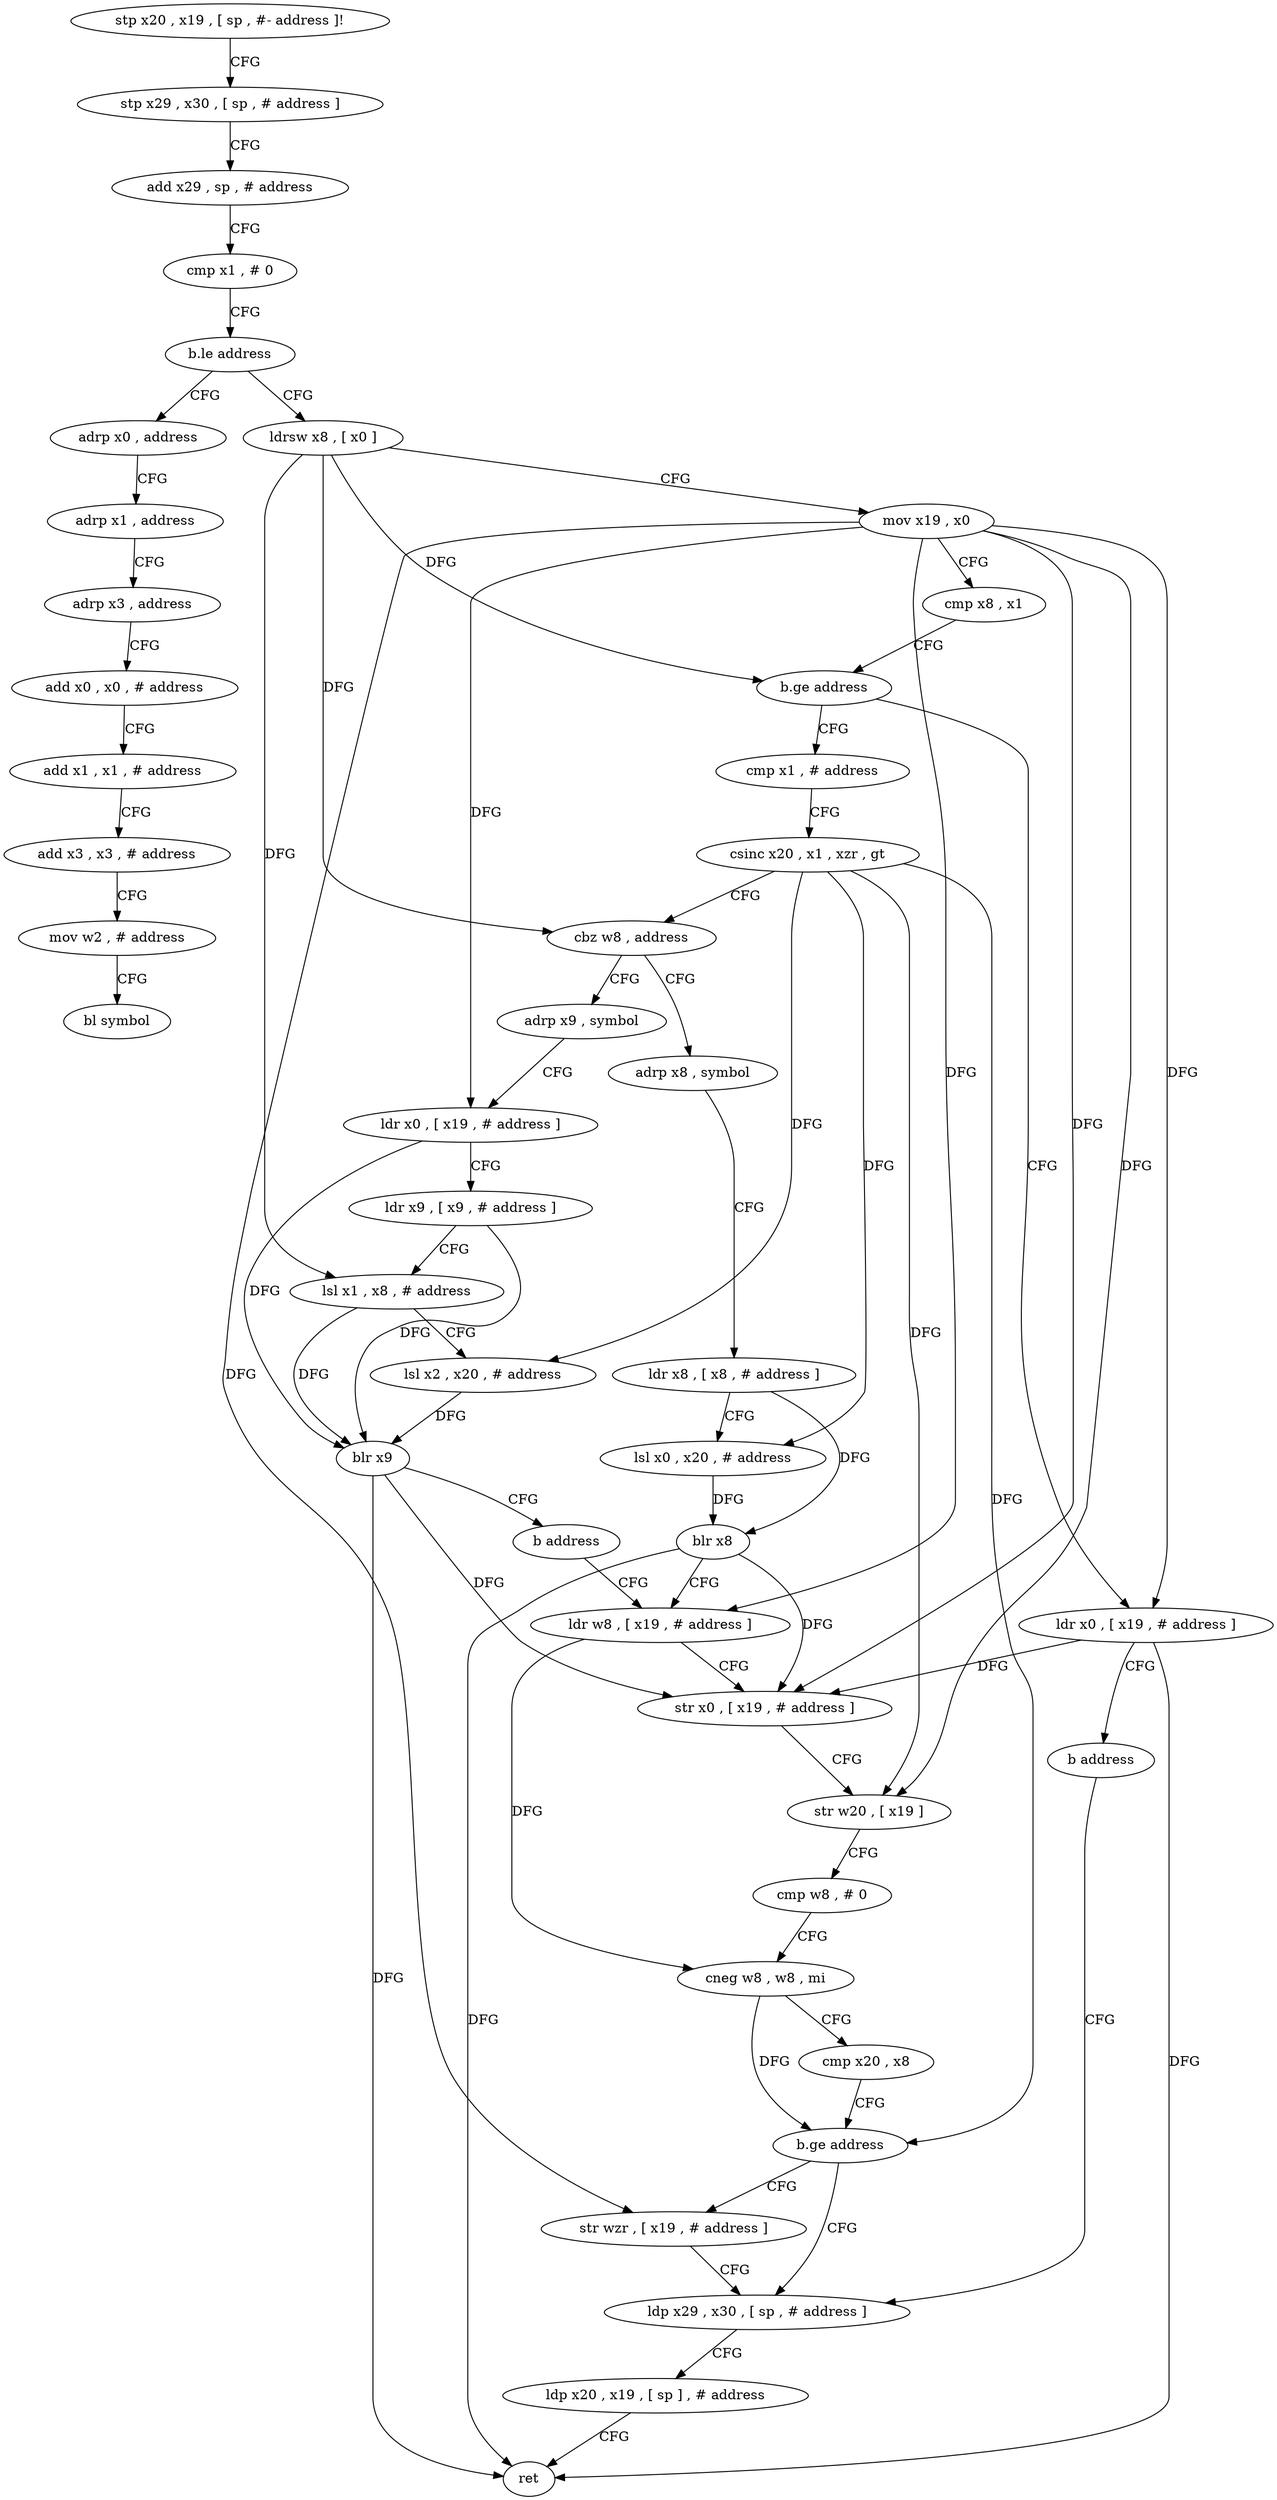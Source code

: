 digraph "func" {
"4228492" [label = "stp x20 , x19 , [ sp , #- address ]!" ]
"4228496" [label = "stp x29 , x30 , [ sp , # address ]" ]
"4228500" [label = "add x29 , sp , # address" ]
"4228504" [label = "cmp x1 , # 0" ]
"4228508" [label = "b.le address" ]
"4228636" [label = "adrp x0 , address" ]
"4228512" [label = "ldrsw x8 , [ x0 ]" ]
"4228640" [label = "adrp x1 , address" ]
"4228644" [label = "adrp x3 , address" ]
"4228648" [label = "add x0 , x0 , # address" ]
"4228652" [label = "add x1 , x1 , # address" ]
"4228656" [label = "add x3 , x3 , # address" ]
"4228660" [label = "mov w2 , # address" ]
"4228664" [label = "bl symbol" ]
"4228516" [label = "mov x19 , x0" ]
"4228520" [label = "cmp x8 , x1" ]
"4228524" [label = "b.ge address" ]
"4228568" [label = "ldr x0 , [ x19 , # address ]" ]
"4228528" [label = "cmp x1 , # address" ]
"4228572" [label = "b address" ]
"4228624" [label = "ldp x29 , x30 , [ sp , # address ]" ]
"4228532" [label = "csinc x20 , x1 , xzr , gt" ]
"4228536" [label = "cbz w8 , address" ]
"4228576" [label = "adrp x8 , symbol" ]
"4228540" [label = "adrp x9 , symbol" ]
"4228628" [label = "ldp x20 , x19 , [ sp ] , # address" ]
"4228632" [label = "ret" ]
"4228580" [label = "ldr x8 , [ x8 , # address ]" ]
"4228584" [label = "lsl x0 , x20 , # address" ]
"4228588" [label = "blr x8" ]
"4228592" [label = "ldr w8 , [ x19 , # address ]" ]
"4228544" [label = "ldr x0 , [ x19 , # address ]" ]
"4228548" [label = "ldr x9 , [ x9 , # address ]" ]
"4228552" [label = "lsl x1 , x8 , # address" ]
"4228556" [label = "lsl x2 , x20 , # address" ]
"4228560" [label = "blr x9" ]
"4228564" [label = "b address" ]
"4228620" [label = "str wzr , [ x19 , # address ]" ]
"4228596" [label = "str x0 , [ x19 , # address ]" ]
"4228600" [label = "str w20 , [ x19 ]" ]
"4228604" [label = "cmp w8 , # 0" ]
"4228608" [label = "cneg w8 , w8 , mi" ]
"4228612" [label = "cmp x20 , x8" ]
"4228616" [label = "b.ge address" ]
"4228492" -> "4228496" [ label = "CFG" ]
"4228496" -> "4228500" [ label = "CFG" ]
"4228500" -> "4228504" [ label = "CFG" ]
"4228504" -> "4228508" [ label = "CFG" ]
"4228508" -> "4228636" [ label = "CFG" ]
"4228508" -> "4228512" [ label = "CFG" ]
"4228636" -> "4228640" [ label = "CFG" ]
"4228512" -> "4228516" [ label = "CFG" ]
"4228512" -> "4228524" [ label = "DFG" ]
"4228512" -> "4228536" [ label = "DFG" ]
"4228512" -> "4228552" [ label = "DFG" ]
"4228640" -> "4228644" [ label = "CFG" ]
"4228644" -> "4228648" [ label = "CFG" ]
"4228648" -> "4228652" [ label = "CFG" ]
"4228652" -> "4228656" [ label = "CFG" ]
"4228656" -> "4228660" [ label = "CFG" ]
"4228660" -> "4228664" [ label = "CFG" ]
"4228516" -> "4228520" [ label = "CFG" ]
"4228516" -> "4228568" [ label = "DFG" ]
"4228516" -> "4228544" [ label = "DFG" ]
"4228516" -> "4228592" [ label = "DFG" ]
"4228516" -> "4228596" [ label = "DFG" ]
"4228516" -> "4228600" [ label = "DFG" ]
"4228516" -> "4228620" [ label = "DFG" ]
"4228520" -> "4228524" [ label = "CFG" ]
"4228524" -> "4228568" [ label = "CFG" ]
"4228524" -> "4228528" [ label = "CFG" ]
"4228568" -> "4228572" [ label = "CFG" ]
"4228568" -> "4228632" [ label = "DFG" ]
"4228568" -> "4228596" [ label = "DFG" ]
"4228528" -> "4228532" [ label = "CFG" ]
"4228572" -> "4228624" [ label = "CFG" ]
"4228624" -> "4228628" [ label = "CFG" ]
"4228532" -> "4228536" [ label = "CFG" ]
"4228532" -> "4228584" [ label = "DFG" ]
"4228532" -> "4228556" [ label = "DFG" ]
"4228532" -> "4228600" [ label = "DFG" ]
"4228532" -> "4228616" [ label = "DFG" ]
"4228536" -> "4228576" [ label = "CFG" ]
"4228536" -> "4228540" [ label = "CFG" ]
"4228576" -> "4228580" [ label = "CFG" ]
"4228540" -> "4228544" [ label = "CFG" ]
"4228628" -> "4228632" [ label = "CFG" ]
"4228580" -> "4228584" [ label = "CFG" ]
"4228580" -> "4228588" [ label = "DFG" ]
"4228584" -> "4228588" [ label = "DFG" ]
"4228588" -> "4228592" [ label = "CFG" ]
"4228588" -> "4228632" [ label = "DFG" ]
"4228588" -> "4228596" [ label = "DFG" ]
"4228592" -> "4228596" [ label = "CFG" ]
"4228592" -> "4228608" [ label = "DFG" ]
"4228544" -> "4228548" [ label = "CFG" ]
"4228544" -> "4228560" [ label = "DFG" ]
"4228548" -> "4228552" [ label = "CFG" ]
"4228548" -> "4228560" [ label = "DFG" ]
"4228552" -> "4228556" [ label = "CFG" ]
"4228552" -> "4228560" [ label = "DFG" ]
"4228556" -> "4228560" [ label = "DFG" ]
"4228560" -> "4228564" [ label = "CFG" ]
"4228560" -> "4228632" [ label = "DFG" ]
"4228560" -> "4228596" [ label = "DFG" ]
"4228564" -> "4228592" [ label = "CFG" ]
"4228620" -> "4228624" [ label = "CFG" ]
"4228596" -> "4228600" [ label = "CFG" ]
"4228600" -> "4228604" [ label = "CFG" ]
"4228604" -> "4228608" [ label = "CFG" ]
"4228608" -> "4228612" [ label = "CFG" ]
"4228608" -> "4228616" [ label = "DFG" ]
"4228612" -> "4228616" [ label = "CFG" ]
"4228616" -> "4228624" [ label = "CFG" ]
"4228616" -> "4228620" [ label = "CFG" ]
}
